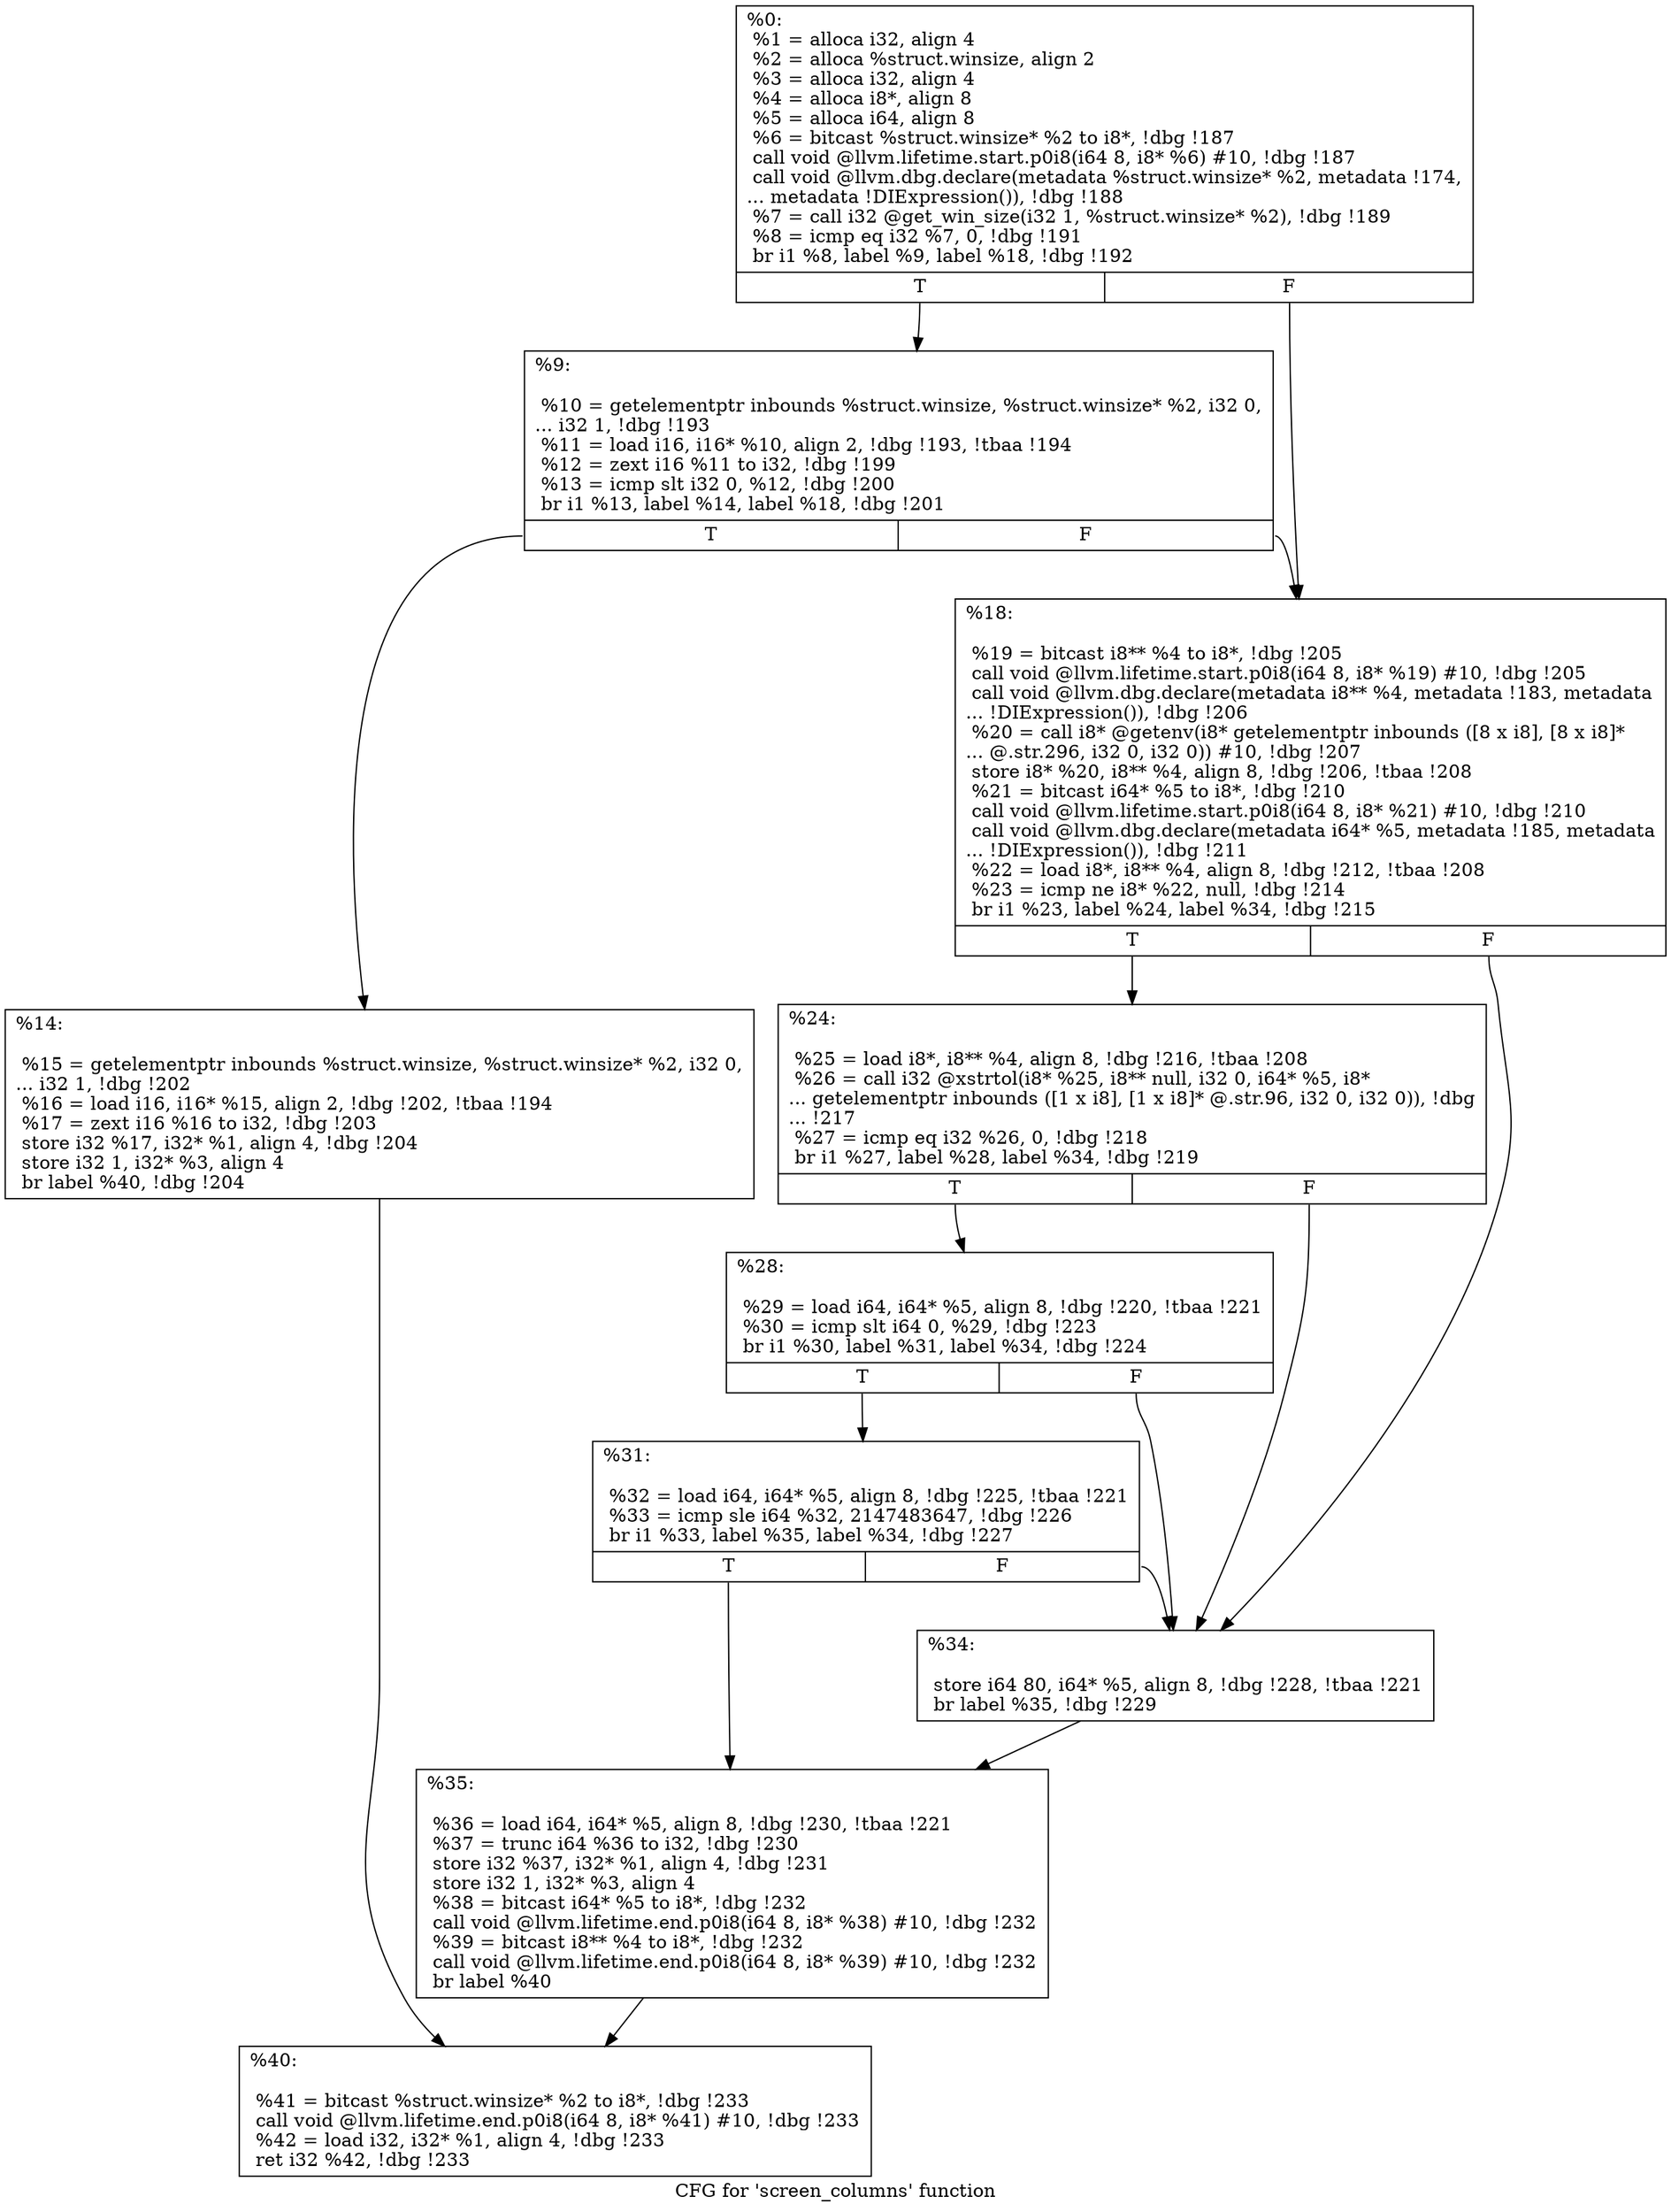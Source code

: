 digraph "CFG for 'screen_columns' function" {
	label="CFG for 'screen_columns' function";

	Node0x1bfbb10 [shape=record,label="{%0:\l  %1 = alloca i32, align 4\l  %2 = alloca %struct.winsize, align 2\l  %3 = alloca i32, align 4\l  %4 = alloca i8*, align 8\l  %5 = alloca i64, align 8\l  %6 = bitcast %struct.winsize* %2 to i8*, !dbg !187\l  call void @llvm.lifetime.start.p0i8(i64 8, i8* %6) #10, !dbg !187\l  call void @llvm.dbg.declare(metadata %struct.winsize* %2, metadata !174,\l... metadata !DIExpression()), !dbg !188\l  %7 = call i32 @get_win_size(i32 1, %struct.winsize* %2), !dbg !189\l  %8 = icmp eq i32 %7, 0, !dbg !191\l  br i1 %8, label %9, label %18, !dbg !192\l|{<s0>T|<s1>F}}"];
	Node0x1bfbb10:s0 -> Node0x1bfbbc0;
	Node0x1bfbb10:s1 -> Node0x1bfbc60;
	Node0x1bfbbc0 [shape=record,label="{%9:\l\l  %10 = getelementptr inbounds %struct.winsize, %struct.winsize* %2, i32 0,\l... i32 1, !dbg !193\l  %11 = load i16, i16* %10, align 2, !dbg !193, !tbaa !194\l  %12 = zext i16 %11 to i32, !dbg !199\l  %13 = icmp slt i32 0, %12, !dbg !200\l  br i1 %13, label %14, label %18, !dbg !201\l|{<s0>T|<s1>F}}"];
	Node0x1bfbbc0:s0 -> Node0x1bfbc10;
	Node0x1bfbbc0:s1 -> Node0x1bfbc60;
	Node0x1bfbc10 [shape=record,label="{%14:\l\l  %15 = getelementptr inbounds %struct.winsize, %struct.winsize* %2, i32 0,\l... i32 1, !dbg !202\l  %16 = load i16, i16* %15, align 2, !dbg !202, !tbaa !194\l  %17 = zext i16 %16 to i32, !dbg !203\l  store i32 %17, i32* %1, align 4, !dbg !204\l  store i32 1, i32* %3, align 4\l  br label %40, !dbg !204\l}"];
	Node0x1bfbc10 -> Node0x1bfd4a0;
	Node0x1bfbc60 [shape=record,label="{%18:\l\l  %19 = bitcast i8** %4 to i8*, !dbg !205\l  call void @llvm.lifetime.start.p0i8(i64 8, i8* %19) #10, !dbg !205\l  call void @llvm.dbg.declare(metadata i8** %4, metadata !183, metadata\l... !DIExpression()), !dbg !206\l  %20 = call i8* @getenv(i8* getelementptr inbounds ([8 x i8], [8 x i8]*\l... @.str.296, i32 0, i32 0)) #10, !dbg !207\l  store i8* %20, i8** %4, align 8, !dbg !206, !tbaa !208\l  %21 = bitcast i64* %5 to i8*, !dbg !210\l  call void @llvm.lifetime.start.p0i8(i64 8, i8* %21) #10, !dbg !210\l  call void @llvm.dbg.declare(metadata i64* %5, metadata !185, metadata\l... !DIExpression()), !dbg !211\l  %22 = load i8*, i8** %4, align 8, !dbg !212, !tbaa !208\l  %23 = icmp ne i8* %22, null, !dbg !214\l  br i1 %23, label %24, label %34, !dbg !215\l|{<s0>T|<s1>F}}"];
	Node0x1bfbc60:s0 -> Node0x1bfbcb0;
	Node0x1bfbc60:s1 -> Node0x1bfd400;
	Node0x1bfbcb0 [shape=record,label="{%24:\l\l  %25 = load i8*, i8** %4, align 8, !dbg !216, !tbaa !208\l  %26 = call i32 @xstrtol(i8* %25, i8** null, i32 0, i64* %5, i8*\l... getelementptr inbounds ([1 x i8], [1 x i8]* @.str.96, i32 0, i32 0)), !dbg\l... !217\l  %27 = icmp eq i32 %26, 0, !dbg !218\l  br i1 %27, label %28, label %34, !dbg !219\l|{<s0>T|<s1>F}}"];
	Node0x1bfbcb0:s0 -> Node0x1bfbd00;
	Node0x1bfbcb0:s1 -> Node0x1bfd400;
	Node0x1bfbd00 [shape=record,label="{%28:\l\l  %29 = load i64, i64* %5, align 8, !dbg !220, !tbaa !221\l  %30 = icmp slt i64 0, %29, !dbg !223\l  br i1 %30, label %31, label %34, !dbg !224\l|{<s0>T|<s1>F}}"];
	Node0x1bfbd00:s0 -> Node0x1bfbd50;
	Node0x1bfbd00:s1 -> Node0x1bfd400;
	Node0x1bfbd50 [shape=record,label="{%31:\l\l  %32 = load i64, i64* %5, align 8, !dbg !225, !tbaa !221\l  %33 = icmp sle i64 %32, 2147483647, !dbg !226\l  br i1 %33, label %35, label %34, !dbg !227\l|{<s0>T|<s1>F}}"];
	Node0x1bfbd50:s0 -> Node0x1bfd450;
	Node0x1bfbd50:s1 -> Node0x1bfd400;
	Node0x1bfd400 [shape=record,label="{%34:\l\l  store i64 80, i64* %5, align 8, !dbg !228, !tbaa !221\l  br label %35, !dbg !229\l}"];
	Node0x1bfd400 -> Node0x1bfd450;
	Node0x1bfd450 [shape=record,label="{%35:\l\l  %36 = load i64, i64* %5, align 8, !dbg !230, !tbaa !221\l  %37 = trunc i64 %36 to i32, !dbg !230\l  store i32 %37, i32* %1, align 4, !dbg !231\l  store i32 1, i32* %3, align 4\l  %38 = bitcast i64* %5 to i8*, !dbg !232\l  call void @llvm.lifetime.end.p0i8(i64 8, i8* %38) #10, !dbg !232\l  %39 = bitcast i8** %4 to i8*, !dbg !232\l  call void @llvm.lifetime.end.p0i8(i64 8, i8* %39) #10, !dbg !232\l  br label %40\l}"];
	Node0x1bfd450 -> Node0x1bfd4a0;
	Node0x1bfd4a0 [shape=record,label="{%40:\l\l  %41 = bitcast %struct.winsize* %2 to i8*, !dbg !233\l  call void @llvm.lifetime.end.p0i8(i64 8, i8* %41) #10, !dbg !233\l  %42 = load i32, i32* %1, align 4, !dbg !233\l  ret i32 %42, !dbg !233\l}"];
}
